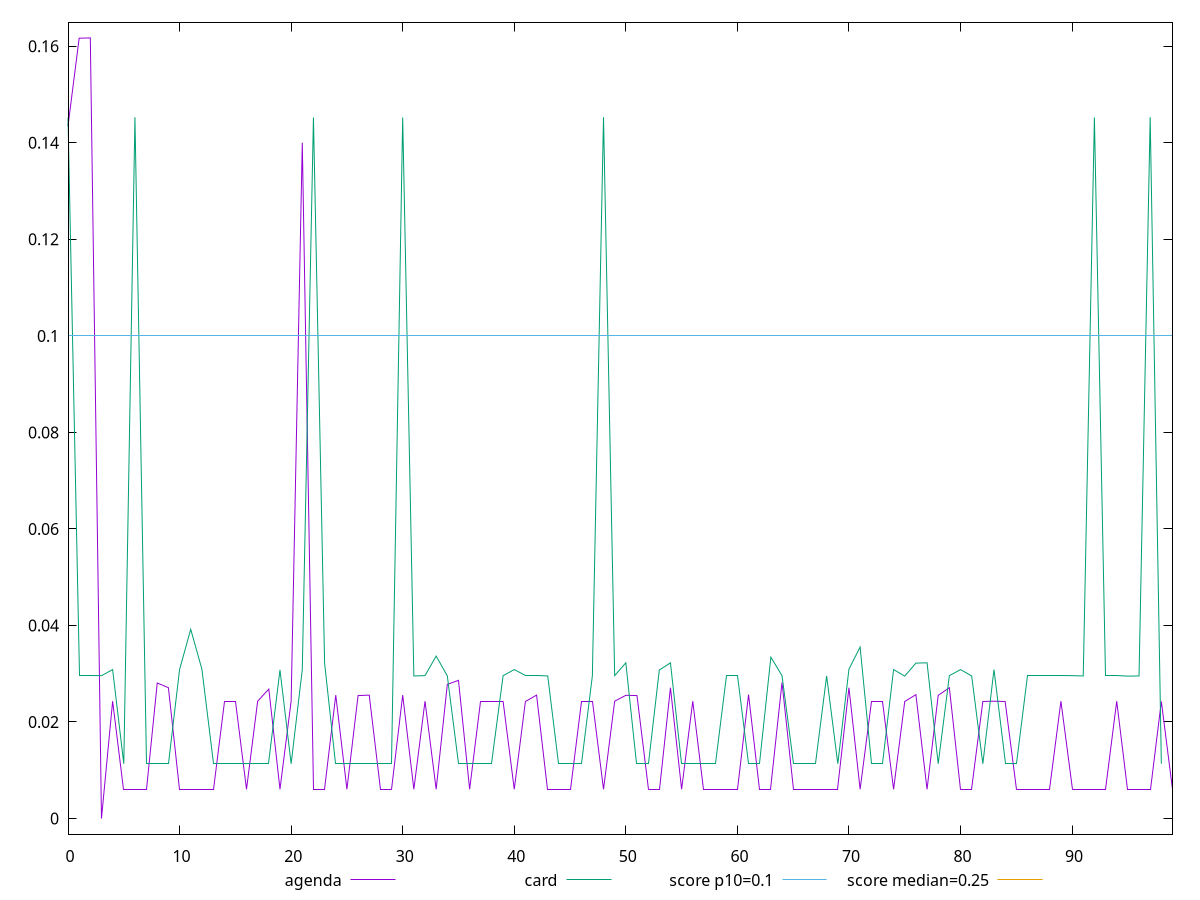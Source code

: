 reset

$agenda <<EOF
0 0.1434961832894219
1 0.1616846598519219
2 0.1617432536019219
3 0
4 0.024310222731696238
5 0.006063152419196235
6 0.006063152419196235
7 0.006063152419196235
8 0.028084636794196233
9 0.027105632887946235
10 0.006063152419196235
11 0.006063152419196235
12 0.006063152419196235
13 0.006063152419196235
14 0.024310222731696238
15 0.024310222731696238
16 0.006063152419196235
17 0.024310222731696238
18 0.026815105544196235
19 0.006063152419196235
20 0.024310222731696238
21 0.1400182305441962
22 0.006063152419196235
23 0.006063152419196235
24 0.025569988356696237
25 0.006063152419196235
26 0.02547233210669624
27 0.025569988356696237
28 0.006063152419196235
29 0.006063152419196235
30 0.025569988356696237
31 0.006063152419196235
32 0.024310222731696238
33 0.006063152419196235
34 0.02778817547692193
35 0.02863151179419624
36 0.006063152419196235
37 0.024310222731696238
38 0.024310222731696238
39 0.024251628981696235
40 0.006063152419196235
41 0.024251628981696235
42 0.025569988356696237
43 0.006063152419196235
44 0.006063152419196235
45 0.006063152419196235
46 0.024310222731696238
47 0.024310222731696238
48 0.006063152419196235
49 0.024310222731696238
50 0.025530925856696238
51 0.02547233210669624
52 0.006063152419196235
53 0.006063152419196235
54 0.027105632887946235
55 0.006063152419196235
56 0.024310222731696238
57 0.006063152419196235
58 0.006063152419196235
59 0.006063152419196235
60 0.006063152419196235
61 0.025665203200446237
62 0.006063152419196235
63 0.006063152419196235
64 0.028189617262946234
65 0.006063152419196235
66 0.006063152419196235
67 0.006063152419196235
68 0.006063152419196235
69 0.006063152419196235
70 0.027105632887946235
71 0.006063152419196235
72 0.024310222731696238
73 0.024310222731696238
74 0.006063152419196235
75 0.024251628981696235
76 0.025665203200446237
77 0.006063152419196235
78 0.025521160231696236
79 0.027105632887946235
80 0.006063152419196235
81 0.006063152419196235
82 0.024251628981696235
83 0.024310222731696238
84 0.024251628981696235
85 0.006063152419196235
86 0.006063152419196235
87 0.006063152419196235
88 0.006063152419196235
89 0.024310222731696238
90 0.006063152419196235
91 0.006063152419196235
92 0.006063152419196235
93 0.006063152419196235
94 0.024310222731696238
95 0.006063152419196235
96 0.006063152419196235
97 0.006063152419196235
98 0.024251628981696235
99 0.006063152419196235
EOF

$card <<EOF
0 0.14525024043189155
1 0.029541317092047797
2 0.029541317092047797
3 0.0295999108420478
4 0.0308596764670478
5 0.011352840529547797
6 0.14530883418189156
7 0.011352840529547797
8 0.011352840529547797
9 0.011352840529547797
10 0.0308596764670478
11 0.039209285842047796
12 0.0309548913107978
13 0.011352840529547797
14 0.011352840529547797
15 0.011352840529547797
16 0.011352840529547797
17 0.011352840529547797
18 0.011352840529547797
19 0.030786434279547796
20 0.011352840529547797
21 0.0308596764670478
22 0.14525024043189155
23 0.032200008498297794
24 0.011352840529547797
25 0.011352840529547797
26 0.011352840529547797
27 0.011352840529547797
28 0.011352840529547797
29 0.011352840529547797
30 0.14525024043189155
31 0.029541317092047797
32 0.0295999108420478
33 0.0336648522482978
34 0.029541317092047797
35 0.011352840529547797
36 0.011352840529547797
37 0.011352840529547797
38 0.011352840529547797
39 0.0295999108420478
40 0.0308596764670478
41 0.0295999108420478
42 0.0295999108420478
43 0.029541317092047797
44 0.011352840529547797
45 0.011352840529547797
46 0.011352840529547797
47 0.029541317092047797
48 0.14530883418189156
49 0.0295999108420478
50 0.0322634850607978
51 0.011352840529547797
52 0.011352840529547797
53 0.030762020217047797
54 0.0322634850607978
55 0.011352840529547797
56 0.011352840529547797
57 0.011352840529547797
58 0.011352840529547797
59 0.0295999108420478
60 0.0295999108420478
61 0.011352840529547797
62 0.011352840529547797
63 0.033435360060797795
64 0.0295999108420478
65 0.011352840529547797
66 0.011352840529547797
67 0.011352840529547797
68 0.029541317092047797
69 0.011352840529547797
70 0.0309548913107978
71 0.035532528029547795
72 0.011352840529547797
73 0.011352840529547797
74 0.0308596764670478
75 0.0295046959982978
76 0.032200008498297794
77 0.0322634850607978
78 0.011352840529547797
79 0.0295999108420478
80 0.0308596764670478
81 0.029541317092047797
82 0.011352840529547797
83 0.0308596764670478
84 0.011352840529547797
85 0.011352840529547797
86 0.0295999108420478
87 0.0295999108420478
88 0.029541317092047797
89 0.029541317092047797
90 0.0295999108420478
91 0.029541317092047797
92 0.14525024043189155
93 0.029541317092047797
94 0.029541317092047797
95 0.0295046959982978
96 0.029541317092047797
97 0.14530883418189156
98 0.011352840529547797
EOF

set key outside below
set xrange [0:99]
set yrange [-0.003234865072038438:0.16497811867396034]
set trange [-0.003234865072038438:0.16497811867396034]
set terminal svg size 640, 520 enhanced background rgb 'white'
set output "reports/report_00027_2021-02-24T12-40-31.850Z/cumulative-layout-shift/comparison/line/1_vs_2.svg"

plot $agenda title "agenda" with line, \
     $card title "card" with line, \
     0.1 title "score p10=0.1", \
     0.25 title "score median=0.25"

reset
